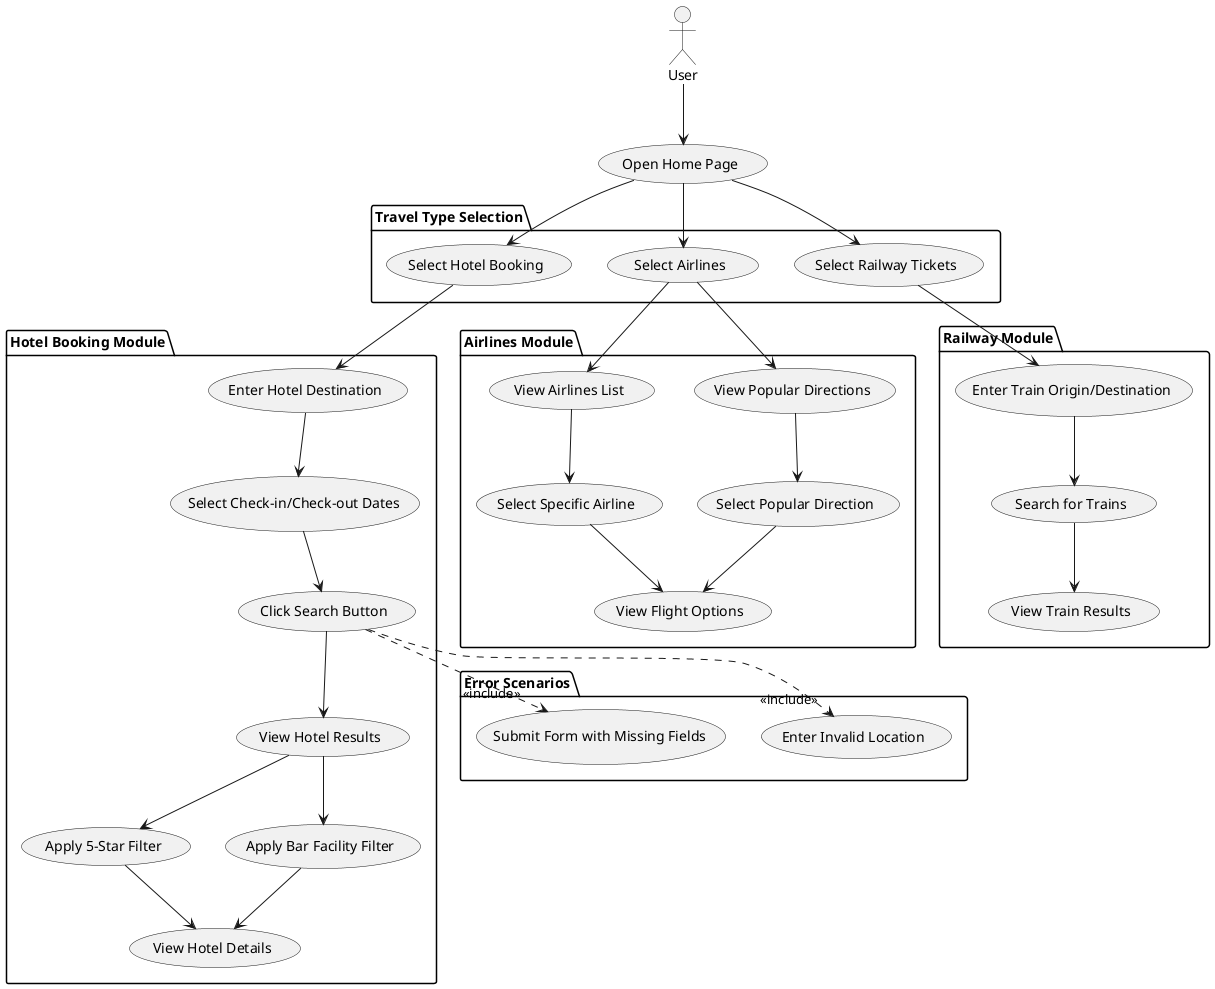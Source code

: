 @startuml TravelWebsiteUseCases

actor "User" as user

usecase "Open Home Page" as UC1

package "Travel Type Selection" {
  usecase "Select Hotel Booking" as T1
  usecase "Select Airlines" as T2
  usecase "Select Railway Tickets" as T3
}

package "Hotel Booking Module" {
  usecase "Enter Hotel Destination" as H1
  usecase "Select Check-in/Check-out Dates" as H2
  usecase "Click Search Button" as H3
  usecase "View Hotel Results" as H4
  usecase "Apply 5-Star Filter" as H5
  usecase "Apply Bar Facility Filter" as H6
  usecase "View Hotel Details" as H7
}

package "Railway Module" {
  usecase "Enter Train Origin/Destination" as R1
  usecase "Search for Trains" as R2
  usecase "View Train Results" as R3
}

package "Airlines Module" {
  usecase "View Popular Directions" as A1
  usecase "Select Popular Direction" as A2
  usecase "View Flight Options" as A3
  usecase "View Airlines List" as A4
  usecase "Select Specific Airline" as A5
}

package "Error Scenarios" {
  usecase "Enter Invalid Location" as E1
  usecase "Submit Form with Missing Fields" as E2
}

' Tree structure starting from home page
user --> UC1

UC1 --> T1
UC1 --> T2
UC1 --> T3

' Hotel branch
T1 --> H1
H1 --> H2
H2 --> H3
H3 --> H4
H4 --> H5
H4 --> H6
H5 --> H7
H6 --> H7

' Railway branch
T3 --> R1
R1 --> R2
R2 --> R3

' Airlines branches
T2 --> A1
T2 --> A4
A1 --> A2
A2 --> A3
A4 --> A5
A5 --> A3

' Error scenarios
H3 ..> "<<include>>" E1
H3 ..> "<<include>>" E2


@enduml